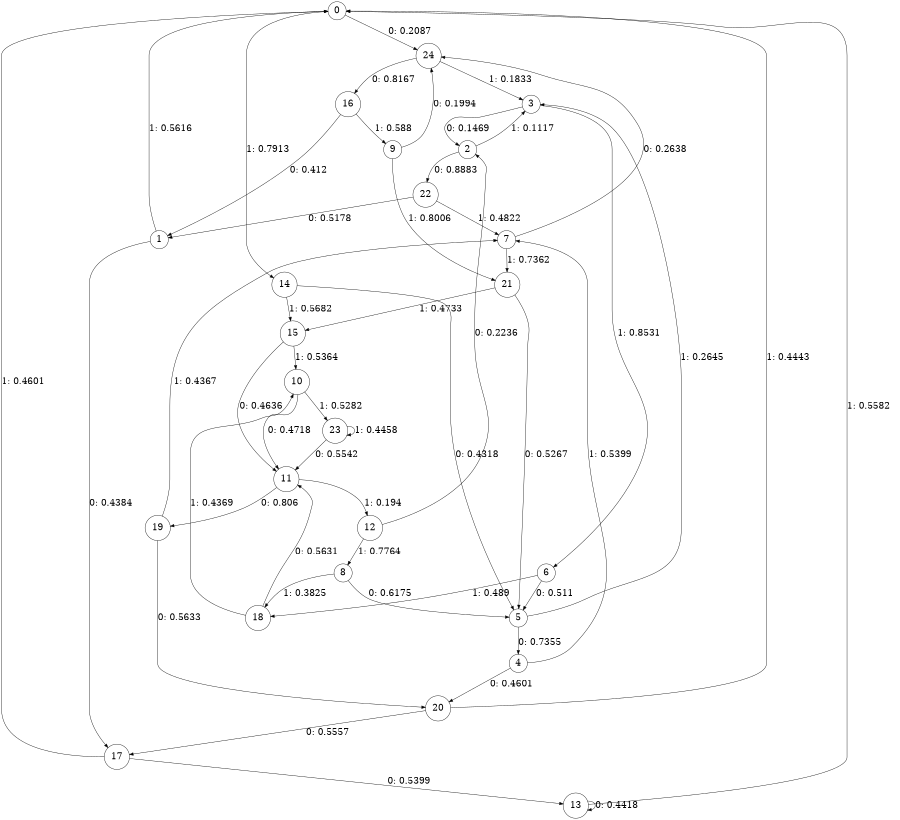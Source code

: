 digraph "ch24faceL6" {
size = "6,8.5";
ratio = "fill";
node [shape = circle];
node [fontsize = 24];
edge [fontsize = 24];
0 -> 24 [label = "0: 0.2087   "];
0 -> 14 [label = "1: 0.7913   "];
1 -> 17 [label = "0: 0.4384   "];
1 -> 0 [label = "1: 0.5616   "];
2 -> 22 [label = "0: 0.8883   "];
2 -> 3 [label = "1: 0.1117   "];
3 -> 2 [label = "0: 0.1469   "];
3 -> 6 [label = "1: 0.8531   "];
4 -> 20 [label = "0: 0.4601   "];
4 -> 7 [label = "1: 0.5399   "];
5 -> 4 [label = "0: 0.7355   "];
5 -> 3 [label = "1: 0.2645   "];
6 -> 5 [label = "0: 0.511    "];
6 -> 18 [label = "1: 0.489    "];
7 -> 24 [label = "0: 0.2638   "];
7 -> 21 [label = "1: 0.7362   "];
8 -> 5 [label = "0: 0.6175   "];
8 -> 18 [label = "1: 0.3825   "];
9 -> 24 [label = "0: 0.1994   "];
9 -> 21 [label = "1: 0.8006   "];
10 -> 11 [label = "0: 0.4718   "];
10 -> 23 [label = "1: 0.5282   "];
11 -> 19 [label = "0: 0.806    "];
11 -> 12 [label = "1: 0.194    "];
12 -> 2 [label = "0: 0.2236   "];
12 -> 8 [label = "1: 0.7764   "];
13 -> 13 [label = "0: 0.4418   "];
13 -> 0 [label = "1: 0.5582   "];
14 -> 5 [label = "0: 0.4318   "];
14 -> 15 [label = "1: 0.5682   "];
15 -> 11 [label = "0: 0.4636   "];
15 -> 10 [label = "1: 0.5364   "];
16 -> 1 [label = "0: 0.412    "];
16 -> 9 [label = "1: 0.588    "];
17 -> 13 [label = "0: 0.5399   "];
17 -> 0 [label = "1: 0.4601   "];
18 -> 11 [label = "0: 0.5631   "];
18 -> 10 [label = "1: 0.4369   "];
19 -> 20 [label = "0: 0.5633   "];
19 -> 7 [label = "1: 0.4367   "];
20 -> 17 [label = "0: 0.5557   "];
20 -> 0 [label = "1: 0.4443   "];
21 -> 5 [label = "0: 0.5267   "];
21 -> 15 [label = "1: 0.4733   "];
22 -> 1 [label = "0: 0.5178   "];
22 -> 7 [label = "1: 0.4822   "];
23 -> 11 [label = "0: 0.5542   "];
23 -> 23 [label = "1: 0.4458   "];
24 -> 16 [label = "0: 0.8167   "];
24 -> 3 [label = "1: 0.1833   "];
}